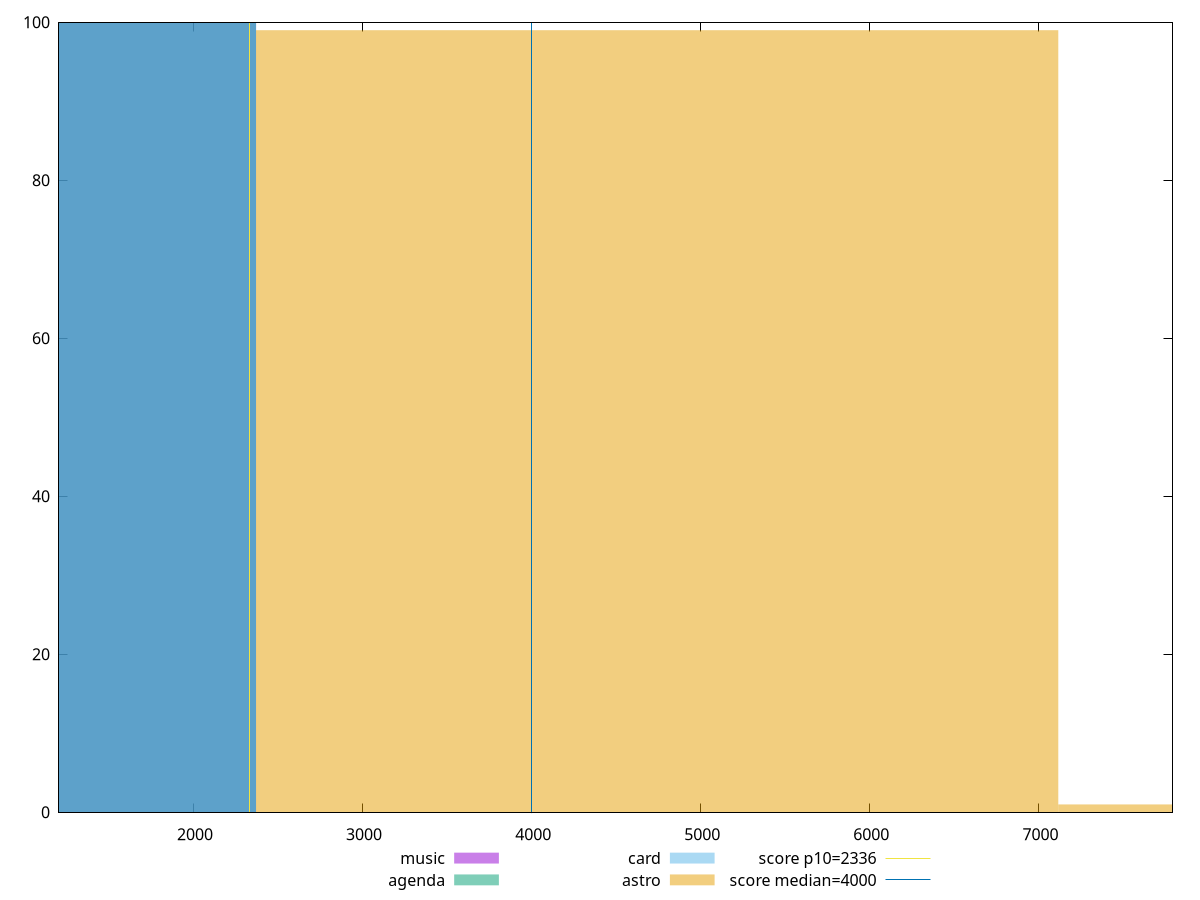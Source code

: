 reset

$music <<EOF
0 100
EOF

$agenda <<EOF
0 100
EOF

$card <<EOF
0 100
EOF

$astro <<EOF
4745.203907344437 99
9490.407814688873 1
EOF

set key outside below
set boxwidth 4745.203907344437
set xrange [1207.071:7793.315999999999]
set yrange [0:100]
set trange [0:100]
set style fill transparent solid 0.5 noborder

set parametric
set terminal svg size 640, 520 enhanced background rgb 'white'
set output "reports/report_00032_2021-02-25T10-28-15.087Z/first-meaningful-paint/comparison/histogram/all_raw.svg"

plot $music title "music" with boxes, \
     $agenda title "agenda" with boxes, \
     $card title "card" with boxes, \
     $astro title "astro" with boxes, \
     2336,t title "score p10=2336", \
     4000,t title "score median=4000"

reset
